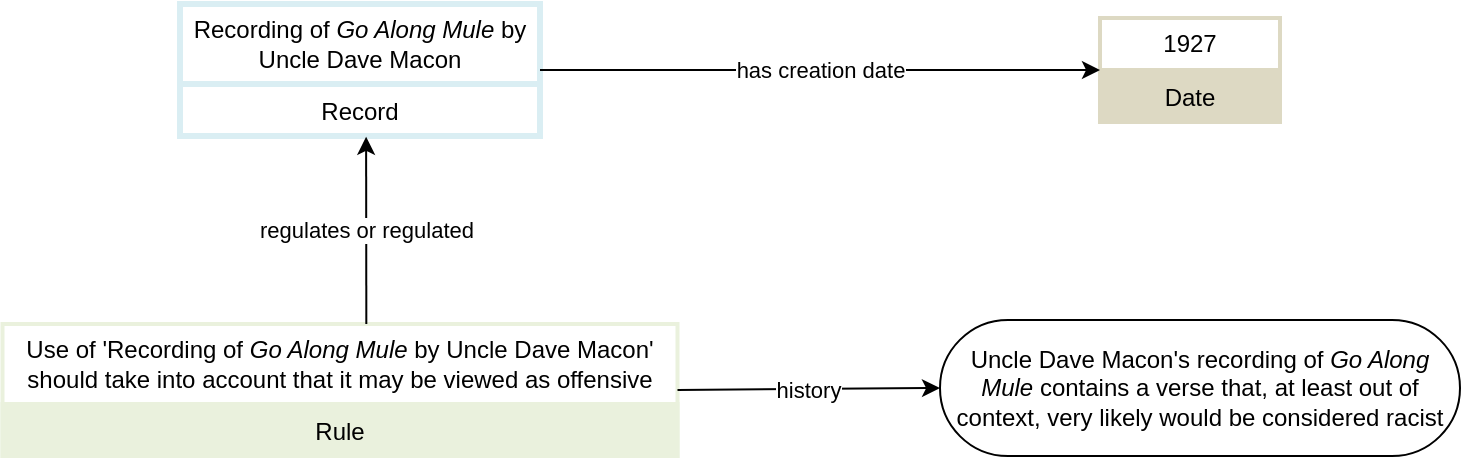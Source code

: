 <mxfile version="28.1.2">
  <diagram name="Page-1" id="WZFGuF3_luYS6yypNmb6">
    <mxGraphModel dx="870" dy="566" grid="1" gridSize="10" guides="1" tooltips="1" connect="1" arrows="1" fold="1" page="1" pageScale="1" pageWidth="4681" pageHeight="3300" math="0" shadow="0">
      <root>
        <mxCell id="0" />
        <mxCell id="1" parent="0" />
        <mxCell id="nzPCm0qADtQluWHLBumH-1" value="Recording of &lt;i&gt;Go Along Mule&lt;/i&gt; by Uncle Dave Macon" style="swimlane;fontStyle=0;childLayout=stackLayout;horizontal=1;startSize=40;strokeColor=#DAEEF3;strokeWidth=3;fillColor=none;horizontalStack=0;resizeParent=1;resizeParentMax=0;resizeLast=0;collapsible=1;marginBottom=0;whiteSpace=wrap;html=1;" parent="1" vertex="1">
          <mxGeometry x="410" y="270" width="180" height="66" as="geometry" />
        </mxCell>
        <mxCell id="nzPCm0qADtQluWHLBumH-2" value="Record" style="text;strokeColor=#DAEEF3;strokeWidth=3;fillColor=none;align=center;verticalAlign=top;spacingLeft=4;spacingRight=4;overflow=hidden;rotatable=0;points=[[0,0.5],[1,0.5]];portConstraint=eastwest;whiteSpace=wrap;html=1;" parent="nzPCm0qADtQluWHLBumH-1" vertex="1">
          <mxGeometry y="40" width="180" height="26" as="geometry" />
        </mxCell>
        <mxCell id="nzPCm0qADtQluWHLBumH-3" value="Use of &#39;Recording of &lt;i&gt;Go Along Mule&lt;/i&gt; by Uncle Dave Macon&#39; should take into account that it may be viewed as offensive" style="swimlane;fontStyle=0;childLayout=stackLayout;horizontal=1;startSize=40;strokeColor=#EAF1DD;strokeWidth=2;fillColor=none;horizontalStack=0;resizeParent=1;resizeParentMax=0;resizeLast=0;collapsible=1;marginBottom=0;whiteSpace=wrap;html=1;" parent="1" vertex="1">
          <mxGeometry x="321.25" y="430" width="337.5" height="66" as="geometry" />
        </mxCell>
        <mxCell id="nzPCm0qADtQluWHLBumH-4" value="Rule&lt;div&gt;&lt;br&gt;&lt;/div&gt;" style="text;strokeColor=#EAF1DD;strokeWidth=2;fillColor=#EAF1DD;align=center;verticalAlign=top;spacingLeft=4;spacingRight=4;overflow=hidden;rotatable=0;points=[[0,0.5],[1,0.5]];portConstraint=eastwest;whiteSpace=wrap;html=1;" parent="nzPCm0qADtQluWHLBumH-3" vertex="1">
          <mxGeometry y="40" width="337.5" height="26" as="geometry" />
        </mxCell>
        <mxCell id="nzPCm0qADtQluWHLBumH-5" value="" style="endArrow=classic;html=1;rounded=0;exitX=0.539;exitY=0;exitDx=0;exitDy=0;exitPerimeter=0;entryX=0.517;entryY=1.016;entryDx=0;entryDy=0;entryPerimeter=0;" parent="1" source="nzPCm0qADtQluWHLBumH-3" target="nzPCm0qADtQluWHLBumH-2" edge="1">
          <mxGeometry relative="1" as="geometry">
            <mxPoint x="350" y="300" as="sourcePoint" />
            <mxPoint x="492" y="340" as="targetPoint" />
          </mxGeometry>
        </mxCell>
        <mxCell id="nzPCm0qADtQluWHLBumH-6" value="regulates or regulated" style="edgeLabel;resizable=0;html=1;;align=center;verticalAlign=middle;" parent="nzPCm0qADtQluWHLBumH-5" connectable="0" vertex="1">
          <mxGeometry relative="1" as="geometry" />
        </mxCell>
        <mxCell id="nzPCm0qADtQluWHLBumH-7" value="Uncle Dave Macon&#39;s recording of &lt;i&gt;Go Along Mule&lt;/i&gt; contains a verse that, at least out of context, very likely would be considered racist" style="html=1;whiteSpace=wrap;rounded=1;arcSize=50;" parent="1" vertex="1">
          <mxGeometry x="790" y="428" width="260" height="68" as="geometry" />
        </mxCell>
        <mxCell id="nzPCm0qADtQluWHLBumH-8" value="" style="endArrow=classic;html=1;rounded=0;exitX=1;exitY=0.5;exitDx=0;exitDy=0;entryX=0;entryY=0.5;entryDx=0;entryDy=0;" parent="1" source="nzPCm0qADtQluWHLBumH-3" target="nzPCm0qADtQluWHLBumH-7" edge="1">
          <mxGeometry relative="1" as="geometry">
            <mxPoint x="750" y="464" as="sourcePoint" />
            <mxPoint x="750" y="370" as="targetPoint" />
          </mxGeometry>
        </mxCell>
        <mxCell id="nzPCm0qADtQluWHLBumH-9" value="history" style="edgeLabel;resizable=0;html=1;;align=center;verticalAlign=middle;" parent="nzPCm0qADtQluWHLBumH-8" connectable="0" vertex="1">
          <mxGeometry relative="1" as="geometry" />
        </mxCell>
        <mxCell id="PTJTVhNfXjWjMm-1RvKL-1" value="1927" style="swimlane;fontStyle=0;childLayout=stackLayout;horizontal=1;startSize=26;strokeColor=#DDD9C3;strokeWidth=2;fillColor=none;horizontalStack=0;resizeParent=1;resizeParentMax=0;resizeLast=0;collapsible=1;marginBottom=0;whiteSpace=wrap;html=1;" vertex="1" parent="1">
          <mxGeometry x="870" y="277" width="90" height="52" as="geometry" />
        </mxCell>
        <mxCell id="PTJTVhNfXjWjMm-1RvKL-2" value="Date" style="text;strokeColor=#DDD9C3;strokeWidth=2;fillColor=#DDD9C3;align=center;verticalAlign=top;spacingLeft=4;spacingRight=4;overflow=hidden;rotatable=0;points=[[0,0.5],[1,0.5]];portConstraint=eastwest;whiteSpace=wrap;html=1;" vertex="1" parent="PTJTVhNfXjWjMm-1RvKL-1">
          <mxGeometry y="26" width="90" height="26" as="geometry" />
        </mxCell>
        <mxCell id="PTJTVhNfXjWjMm-1RvKL-3" value="" style="endArrow=classic;html=1;rounded=0;exitX=1;exitY=0.5;exitDx=0;exitDy=0;entryX=0;entryY=0.5;entryDx=0;entryDy=0;" edge="1" parent="1" source="nzPCm0qADtQluWHLBumH-1" target="PTJTVhNfXjWjMm-1RvKL-1">
          <mxGeometry relative="1" as="geometry">
            <mxPoint x="510" y="264" as="sourcePoint" />
            <mxPoint x="510" y="170" as="targetPoint" />
          </mxGeometry>
        </mxCell>
        <mxCell id="PTJTVhNfXjWjMm-1RvKL-4" value="has creation date" style="edgeLabel;resizable=0;html=1;;align=center;verticalAlign=middle;" connectable="0" vertex="1" parent="PTJTVhNfXjWjMm-1RvKL-3">
          <mxGeometry relative="1" as="geometry" />
        </mxCell>
      </root>
    </mxGraphModel>
  </diagram>
</mxfile>
